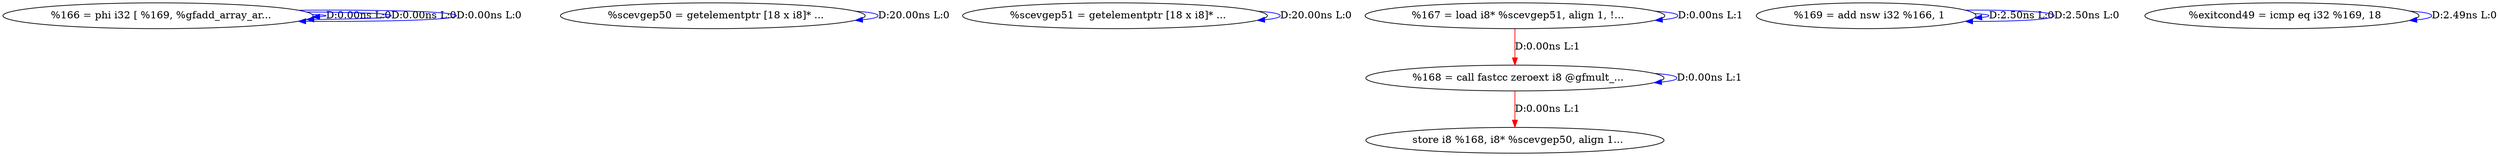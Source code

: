 digraph {
Node0x3420d80[label="  %166 = phi i32 [ %169, %gfadd_array_ar..."];
Node0x3420d80 -> Node0x3420d80[label="D:0.00ns L:0",color=blue];
Node0x3420d80 -> Node0x3420d80[label="D:0.00ns L:0",color=blue];
Node0x3420d80 -> Node0x3420d80[label="D:0.00ns L:0",color=blue];
Node0x3420e60[label="  %scevgep50 = getelementptr [18 x i8]* ..."];
Node0x3420e60 -> Node0x3420e60[label="D:20.00ns L:0",color=blue];
Node0x3420f80[label="  %scevgep51 = getelementptr [18 x i8]* ..."];
Node0x3420f80 -> Node0x3420f80[label="D:20.00ns L:0",color=blue];
Node0x3421060[label="  %167 = load i8* %scevgep51, align 1, !..."];
Node0x3421060 -> Node0x3421060[label="D:0.00ns L:1",color=blue];
Node0x3421140[label="  %168 = call fastcc zeroext i8 @gfmult_..."];
Node0x3421060 -> Node0x3421140[label="D:0.00ns L:1",color=red];
Node0x3421140 -> Node0x3421140[label="D:0.00ns L:1",color=blue];
Node0x3421220[label="  store i8 %168, i8* %scevgep50, align 1..."];
Node0x3421140 -> Node0x3421220[label="D:0.00ns L:1",color=red];
Node0x3421300[label="  %169 = add nsw i32 %166, 1"];
Node0x3421300 -> Node0x3421300[label="D:2.50ns L:0",color=blue];
Node0x3421300 -> Node0x3421300[label="D:2.50ns L:0",color=blue];
Node0x3421420[label="  %exitcond49 = icmp eq i32 %169, 18"];
Node0x3421420 -> Node0x3421420[label="D:2.49ns L:0",color=blue];
}
